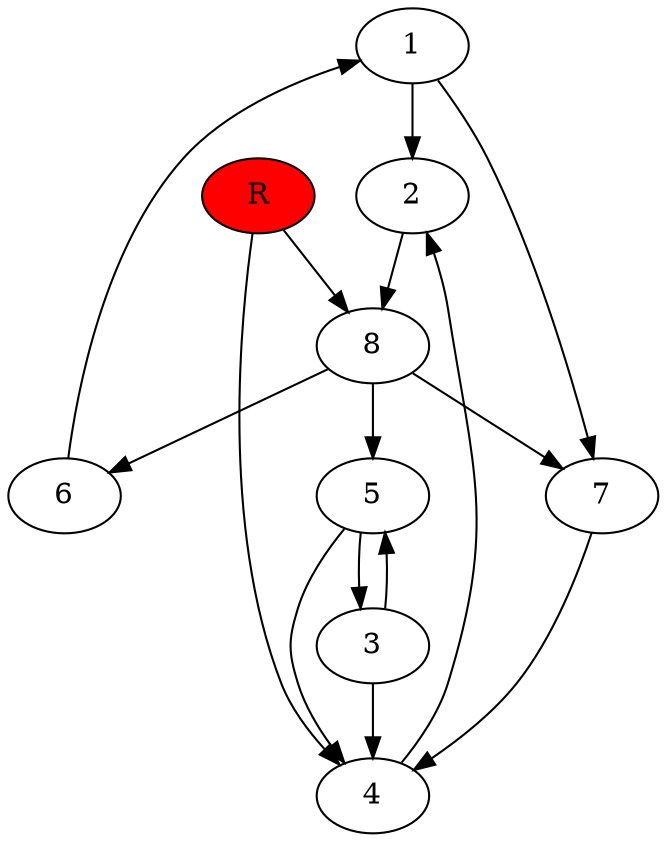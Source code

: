 digraph prb57999 {
	1
	2
	3
	4
	5
	6
	7
	8
	R [fillcolor="#ff0000" style=filled]
	1 -> 2
	1 -> 7
	2 -> 8
	3 -> 4
	3 -> 5
	4 -> 2
	5 -> 3
	5 -> 4
	6 -> 1
	7 -> 4
	8 -> 5
	8 -> 6
	8 -> 7
	R -> 4
	R -> 8
}
